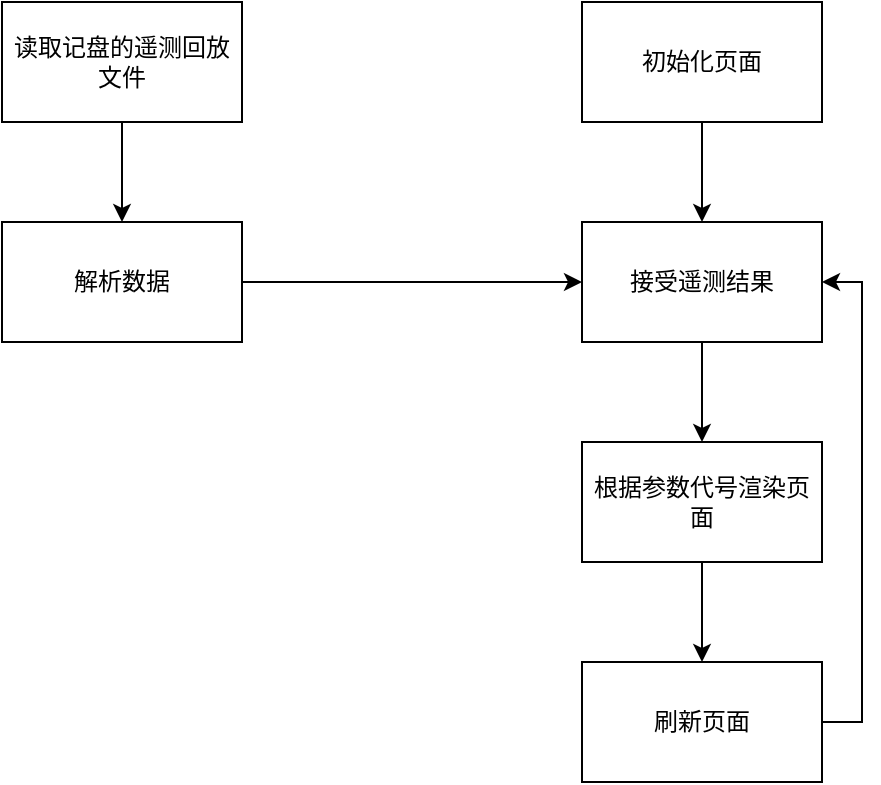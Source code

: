 <mxfile version="13.9.9" type="github">
  <diagram id="NpKhmIFX4L-A13uWRbES" name="Page-1">
    <mxGraphModel dx="1211" dy="659" grid="1" gridSize="10" guides="1" tooltips="1" connect="1" arrows="1" fold="1" page="1" pageScale="1" pageWidth="827" pageHeight="1169" math="0" shadow="0">
      <root>
        <mxCell id="0" />
        <mxCell id="1" parent="0" />
        <mxCell id="IWHFskY-Mwec7hYGG6gV-5" style="edgeStyle=orthogonalEdgeStyle;rounded=0;orthogonalLoop=1;jettySize=auto;html=1;exitX=0.5;exitY=1;exitDx=0;exitDy=0;" edge="1" parent="1" source="IWHFskY-Mwec7hYGG6gV-1">
          <mxGeometry relative="1" as="geometry">
            <mxPoint x="200" y="210" as="targetPoint" />
          </mxGeometry>
        </mxCell>
        <mxCell id="IWHFskY-Mwec7hYGG6gV-1" value="读取记盘的遥测回放文件" style="rounded=0;whiteSpace=wrap;html=1;" vertex="1" parent="1">
          <mxGeometry x="140" y="100" width="120" height="60" as="geometry" />
        </mxCell>
        <mxCell id="IWHFskY-Mwec7hYGG6gV-4" style="edgeStyle=orthogonalEdgeStyle;rounded=0;orthogonalLoop=1;jettySize=auto;html=1;exitX=0.5;exitY=1;exitDx=0;exitDy=0;entryX=0.5;entryY=0;entryDx=0;entryDy=0;" edge="1" parent="1" source="IWHFskY-Mwec7hYGG6gV-2" target="IWHFskY-Mwec7hYGG6gV-3">
          <mxGeometry relative="1" as="geometry" />
        </mxCell>
        <mxCell id="IWHFskY-Mwec7hYGG6gV-2" value="初始化页面" style="rounded=0;whiteSpace=wrap;html=1;" vertex="1" parent="1">
          <mxGeometry x="430" y="100" width="120" height="60" as="geometry" />
        </mxCell>
        <mxCell id="IWHFskY-Mwec7hYGG6gV-9" style="edgeStyle=orthogonalEdgeStyle;rounded=0;orthogonalLoop=1;jettySize=auto;html=1;exitX=0.5;exitY=1;exitDx=0;exitDy=0;entryX=0.5;entryY=0;entryDx=0;entryDy=0;" edge="1" parent="1" source="IWHFskY-Mwec7hYGG6gV-3" target="IWHFskY-Mwec7hYGG6gV-8">
          <mxGeometry relative="1" as="geometry" />
        </mxCell>
        <mxCell id="IWHFskY-Mwec7hYGG6gV-3" value="接受遥测结果" style="rounded=0;whiteSpace=wrap;html=1;" vertex="1" parent="1">
          <mxGeometry x="430" y="210" width="120" height="60" as="geometry" />
        </mxCell>
        <mxCell id="IWHFskY-Mwec7hYGG6gV-7" style="edgeStyle=orthogonalEdgeStyle;rounded=0;orthogonalLoop=1;jettySize=auto;html=1;exitX=1;exitY=0.5;exitDx=0;exitDy=0;entryX=0;entryY=0.5;entryDx=0;entryDy=0;" edge="1" parent="1" source="IWHFskY-Mwec7hYGG6gV-6" target="IWHFskY-Mwec7hYGG6gV-3">
          <mxGeometry relative="1" as="geometry">
            <mxPoint x="420" y="240" as="targetPoint" />
          </mxGeometry>
        </mxCell>
        <mxCell id="IWHFskY-Mwec7hYGG6gV-6" value="解析数据" style="rounded=0;whiteSpace=wrap;html=1;" vertex="1" parent="1">
          <mxGeometry x="140" y="210" width="120" height="60" as="geometry" />
        </mxCell>
        <mxCell id="IWHFskY-Mwec7hYGG6gV-10" style="edgeStyle=orthogonalEdgeStyle;rounded=0;orthogonalLoop=1;jettySize=auto;html=1;entryX=0.5;entryY=0;entryDx=0;entryDy=0;" edge="1" parent="1" source="IWHFskY-Mwec7hYGG6gV-8" target="IWHFskY-Mwec7hYGG6gV-11">
          <mxGeometry relative="1" as="geometry">
            <mxPoint x="490" y="410" as="targetPoint" />
          </mxGeometry>
        </mxCell>
        <mxCell id="IWHFskY-Mwec7hYGG6gV-8" value="根据参数代号渲染页面" style="rounded=0;whiteSpace=wrap;html=1;" vertex="1" parent="1">
          <mxGeometry x="430" y="320" width="120" height="60" as="geometry" />
        </mxCell>
        <mxCell id="IWHFskY-Mwec7hYGG6gV-12" style="edgeStyle=orthogonalEdgeStyle;rounded=0;orthogonalLoop=1;jettySize=auto;html=1;exitX=1;exitY=0.5;exitDx=0;exitDy=0;entryX=1;entryY=0.5;entryDx=0;entryDy=0;" edge="1" parent="1" source="IWHFskY-Mwec7hYGG6gV-11" target="IWHFskY-Mwec7hYGG6gV-3">
          <mxGeometry relative="1" as="geometry">
            <mxPoint x="650" y="240" as="targetPoint" />
          </mxGeometry>
        </mxCell>
        <mxCell id="IWHFskY-Mwec7hYGG6gV-11" value="刷新页面" style="rounded=0;whiteSpace=wrap;html=1;" vertex="1" parent="1">
          <mxGeometry x="430" y="430" width="120" height="60" as="geometry" />
        </mxCell>
      </root>
    </mxGraphModel>
  </diagram>
</mxfile>
